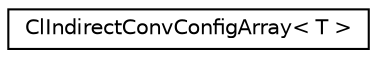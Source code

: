 digraph "Graphical Class Hierarchy"
{
 // LATEX_PDF_SIZE
  edge [fontname="Helvetica",fontsize="10",labelfontname="Helvetica",labelfontsize="10"];
  node [fontname="Helvetica",fontsize="10",shape=record];
  rankdir="LR";
  Node0 [label="ClIndirectConvConfigArray\< T \>",height=0.2,width=0.4,color="black", fillcolor="white", style="filled",URL="$classarm__compute_1_1cl__indirect__conv_1_1_cl_indirect_conv_config_array.xhtml",tooltip="Basic container for the OpenCL indirect convolution configuration functions."];
}
